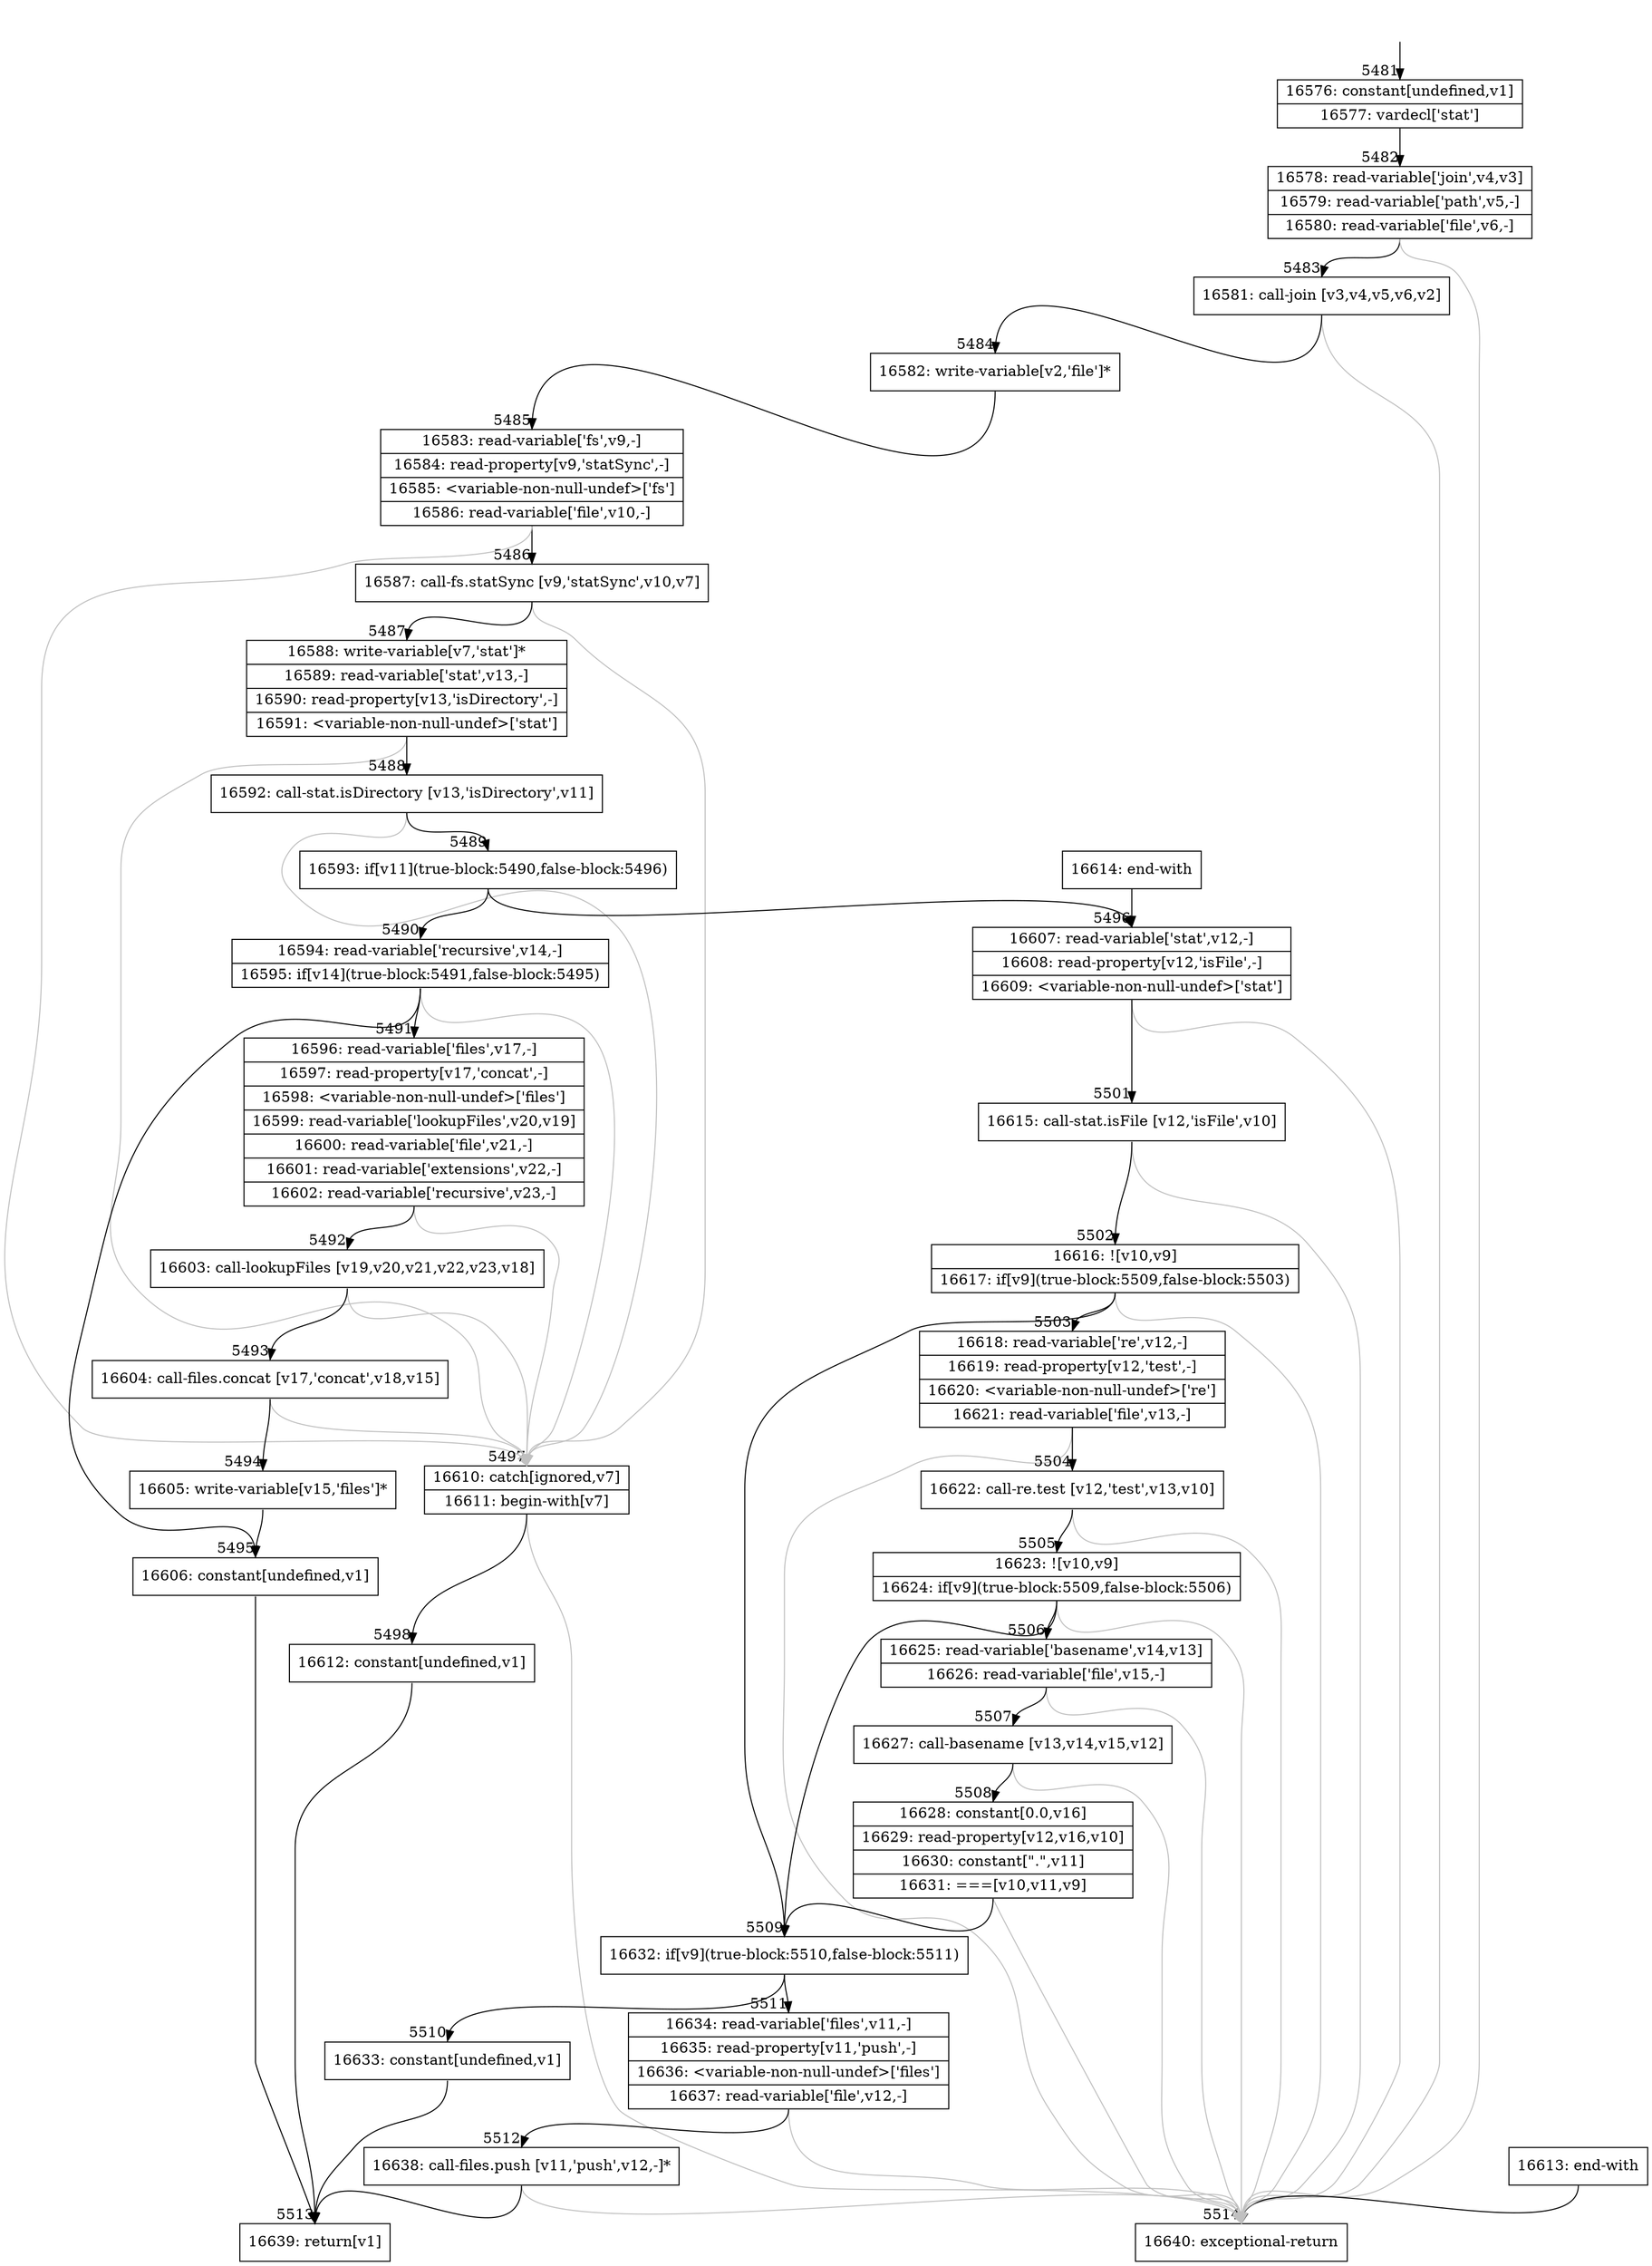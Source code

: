 digraph {
rankdir="TD"
BB_entry473[shape=none,label=""];
BB_entry473 -> BB5481 [tailport=s, headport=n, headlabel="    5481"]
BB5481 [shape=record label="{16576: constant[undefined,v1]|16577: vardecl['stat']}" ] 
BB5481 -> BB5482 [tailport=s, headport=n, headlabel="      5482"]
BB5482 [shape=record label="{16578: read-variable['join',v4,v3]|16579: read-variable['path',v5,-]|16580: read-variable['file',v6,-]}" ] 
BB5482 -> BB5483 [tailport=s, headport=n, headlabel="      5483"]
BB5482 -> BB5514 [tailport=s, headport=n, color=gray, headlabel="      5514"]
BB5483 [shape=record label="{16581: call-join [v3,v4,v5,v6,v2]}" ] 
BB5483 -> BB5484 [tailport=s, headport=n, headlabel="      5484"]
BB5483 -> BB5514 [tailport=s, headport=n, color=gray]
BB5484 [shape=record label="{16582: write-variable[v2,'file']*}" ] 
BB5484 -> BB5485 [tailport=s, headport=n, headlabel="      5485"]
BB5485 [shape=record label="{16583: read-variable['fs',v9,-]|16584: read-property[v9,'statSync',-]|16585: \<variable-non-null-undef\>['fs']|16586: read-variable['file',v10,-]}" ] 
BB5485 -> BB5486 [tailport=s, headport=n, headlabel="      5486"]
BB5485 -> BB5497 [tailport=s, headport=n, color=gray, headlabel="      5497"]
BB5486 [shape=record label="{16587: call-fs.statSync [v9,'statSync',v10,v7]}" ] 
BB5486 -> BB5487 [tailport=s, headport=n, headlabel="      5487"]
BB5486 -> BB5497 [tailport=s, headport=n, color=gray]
BB5487 [shape=record label="{16588: write-variable[v7,'stat']*|16589: read-variable['stat',v13,-]|16590: read-property[v13,'isDirectory',-]|16591: \<variable-non-null-undef\>['stat']}" ] 
BB5487 -> BB5488 [tailport=s, headport=n, headlabel="      5488"]
BB5487 -> BB5497 [tailport=s, headport=n, color=gray]
BB5488 [shape=record label="{16592: call-stat.isDirectory [v13,'isDirectory',v11]}" ] 
BB5488 -> BB5489 [tailport=s, headport=n, headlabel="      5489"]
BB5488 -> BB5497 [tailport=s, headport=n, color=gray]
BB5489 [shape=record label="{16593: if[v11](true-block:5490,false-block:5496)}" ] 
BB5489 -> BB5490 [tailport=s, headport=n, headlabel="      5490"]
BB5489 -> BB5496 [tailport=s, headport=n, headlabel="      5496"]
BB5490 [shape=record label="{16594: read-variable['recursive',v14,-]|16595: if[v14](true-block:5491,false-block:5495)}" ] 
BB5490 -> BB5491 [tailport=s, headport=n, headlabel="      5491"]
BB5490 -> BB5495 [tailport=s, headport=n, headlabel="      5495"]
BB5490 -> BB5497 [tailport=s, headport=n, color=gray]
BB5491 [shape=record label="{16596: read-variable['files',v17,-]|16597: read-property[v17,'concat',-]|16598: \<variable-non-null-undef\>['files']|16599: read-variable['lookupFiles',v20,v19]|16600: read-variable['file',v21,-]|16601: read-variable['extensions',v22,-]|16602: read-variable['recursive',v23,-]}" ] 
BB5491 -> BB5492 [tailport=s, headport=n, headlabel="      5492"]
BB5491 -> BB5497 [tailport=s, headport=n, color=gray]
BB5492 [shape=record label="{16603: call-lookupFiles [v19,v20,v21,v22,v23,v18]}" ] 
BB5492 -> BB5493 [tailport=s, headport=n, headlabel="      5493"]
BB5492 -> BB5497 [tailport=s, headport=n, color=gray]
BB5493 [shape=record label="{16604: call-files.concat [v17,'concat',v18,v15]}" ] 
BB5493 -> BB5494 [tailport=s, headport=n, headlabel="      5494"]
BB5493 -> BB5497 [tailport=s, headport=n, color=gray]
BB5494 [shape=record label="{16605: write-variable[v15,'files']*}" ] 
BB5494 -> BB5495 [tailport=s, headport=n]
BB5495 [shape=record label="{16606: constant[undefined,v1]}" ] 
BB5495 -> BB5513 [tailport=s, headport=n, headlabel="      5513"]
BB5496 [shape=record label="{16607: read-variable['stat',v12,-]|16608: read-property[v12,'isFile',-]|16609: \<variable-non-null-undef\>['stat']}" ] 
BB5496 -> BB5501 [tailport=s, headport=n, headlabel="      5501"]
BB5496 -> BB5514 [tailport=s, headport=n, color=gray]
BB5497 [shape=record label="{16610: catch[ignored,v7]|16611: begin-with[v7]}" ] 
BB5497 -> BB5498 [tailport=s, headport=n, headlabel="      5498"]
BB5497 -> BB5514 [tailport=s, headport=n, color=gray]
BB5498 [shape=record label="{16612: constant[undefined,v1]}" ] 
BB5498 -> BB5513 [tailport=s, headport=n]
BB5499 [shape=record label="{16613: end-with}" ] 
BB5499 -> BB5514 [tailport=s, headport=n]
BB5500 [shape=record label="{16614: end-with}" ] 
BB5500 -> BB5496 [tailport=s, headport=n]
BB5501 [shape=record label="{16615: call-stat.isFile [v12,'isFile',v10]}" ] 
BB5501 -> BB5502 [tailport=s, headport=n, headlabel="      5502"]
BB5501 -> BB5514 [tailport=s, headport=n, color=gray]
BB5502 [shape=record label="{16616: ![v10,v9]|16617: if[v9](true-block:5509,false-block:5503)}" ] 
BB5502 -> BB5509 [tailport=s, headport=n, headlabel="      5509"]
BB5502 -> BB5503 [tailport=s, headport=n, headlabel="      5503"]
BB5502 -> BB5514 [tailport=s, headport=n, color=gray]
BB5503 [shape=record label="{16618: read-variable['re',v12,-]|16619: read-property[v12,'test',-]|16620: \<variable-non-null-undef\>['re']|16621: read-variable['file',v13,-]}" ] 
BB5503 -> BB5504 [tailport=s, headport=n, headlabel="      5504"]
BB5503 -> BB5514 [tailport=s, headport=n, color=gray]
BB5504 [shape=record label="{16622: call-re.test [v12,'test',v13,v10]}" ] 
BB5504 -> BB5505 [tailport=s, headport=n, headlabel="      5505"]
BB5504 -> BB5514 [tailport=s, headport=n, color=gray]
BB5505 [shape=record label="{16623: ![v10,v9]|16624: if[v9](true-block:5509,false-block:5506)}" ] 
BB5505 -> BB5509 [tailport=s, headport=n]
BB5505 -> BB5506 [tailport=s, headport=n, headlabel="      5506"]
BB5505 -> BB5514 [tailport=s, headport=n, color=gray]
BB5506 [shape=record label="{16625: read-variable['basename',v14,v13]|16626: read-variable['file',v15,-]}" ] 
BB5506 -> BB5507 [tailport=s, headport=n, headlabel="      5507"]
BB5506 -> BB5514 [tailport=s, headport=n, color=gray]
BB5507 [shape=record label="{16627: call-basename [v13,v14,v15,v12]}" ] 
BB5507 -> BB5508 [tailport=s, headport=n, headlabel="      5508"]
BB5507 -> BB5514 [tailport=s, headport=n, color=gray]
BB5508 [shape=record label="{16628: constant[0.0,v16]|16629: read-property[v12,v16,v10]|16630: constant[\".\",v11]|16631: ===[v10,v11,v9]}" ] 
BB5508 -> BB5509 [tailport=s, headport=n]
BB5508 -> BB5514 [tailport=s, headport=n, color=gray]
BB5509 [shape=record label="{16632: if[v9](true-block:5510,false-block:5511)}" ] 
BB5509 -> BB5510 [tailport=s, headport=n, headlabel="      5510"]
BB5509 -> BB5511 [tailport=s, headport=n, headlabel="      5511"]
BB5510 [shape=record label="{16633: constant[undefined,v1]}" ] 
BB5510 -> BB5513 [tailport=s, headport=n]
BB5511 [shape=record label="{16634: read-variable['files',v11,-]|16635: read-property[v11,'push',-]|16636: \<variable-non-null-undef\>['files']|16637: read-variable['file',v12,-]}" ] 
BB5511 -> BB5512 [tailport=s, headport=n, headlabel="      5512"]
BB5511 -> BB5514 [tailport=s, headport=n, color=gray]
BB5512 [shape=record label="{16638: call-files.push [v11,'push',v12,-]*}" ] 
BB5512 -> BB5513 [tailport=s, headport=n]
BB5512 -> BB5514 [tailport=s, headport=n, color=gray]
BB5513 [shape=record label="{16639: return[v1]}" ] 
BB5514 [shape=record label="{16640: exceptional-return}" ] 
//#$~ 6311
}
